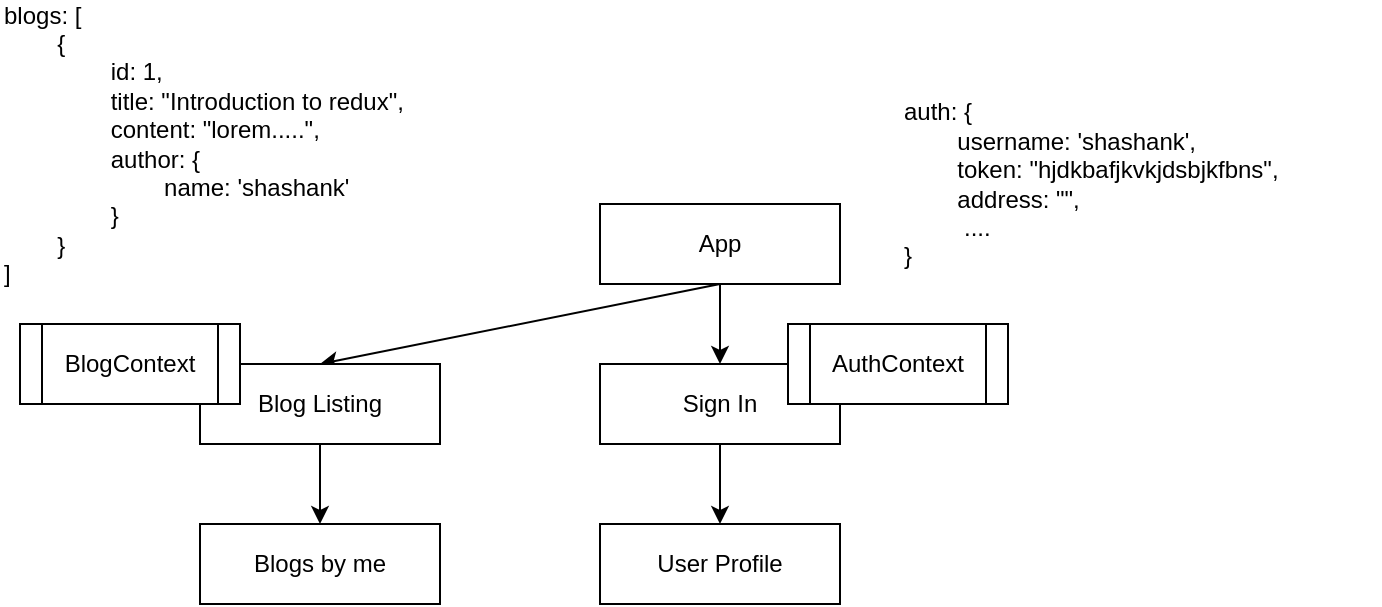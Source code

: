 <mxfile>
    <diagram id="yD0JcluMfJncaVGdkciX" name="Context usage">
        <mxGraphModel dx="851" dy="505" grid="1" gridSize="10" guides="1" tooltips="1" connect="1" arrows="1" fold="1" page="1" pageScale="1" pageWidth="827" pageHeight="1169" math="0" shadow="0">
            <root>
                <mxCell id="0"/>
                <mxCell id="1" parent="0"/>
                <mxCell id="7" style="edgeStyle=none;html=1;exitX=0.5;exitY=1;exitDx=0;exitDy=0;entryX=0.5;entryY=0;entryDx=0;entryDy=0;" parent="1" source="2" target="3" edge="1">
                    <mxGeometry relative="1" as="geometry"/>
                </mxCell>
                <mxCell id="8" style="edgeStyle=none;html=1;exitX=0.5;exitY=1;exitDx=0;exitDy=0;entryX=0.5;entryY=0;entryDx=0;entryDy=0;" parent="1" source="2" target="4" edge="1">
                    <mxGeometry relative="1" as="geometry"/>
                </mxCell>
                <mxCell id="2" value="App" style="rounded=0;whiteSpace=wrap;html=1;" parent="1" vertex="1">
                    <mxGeometry x="320" y="110" width="120" height="40" as="geometry"/>
                </mxCell>
                <mxCell id="9" style="edgeStyle=none;html=1;exitX=0.5;exitY=1;exitDx=0;exitDy=0;" parent="1" source="3" target="6" edge="1">
                    <mxGeometry relative="1" as="geometry"/>
                </mxCell>
                <mxCell id="3" value="Blog Listing" style="rounded=0;whiteSpace=wrap;html=1;" parent="1" vertex="1">
                    <mxGeometry x="120" y="190" width="120" height="40" as="geometry"/>
                </mxCell>
                <mxCell id="lRLBPtUnvedsah9ZTDWW-13" style="edgeStyle=none;html=1;exitX=0.5;exitY=1;exitDx=0;exitDy=0;entryX=0.5;entryY=0;entryDx=0;entryDy=0;" parent="1" source="4" target="lRLBPtUnvedsah9ZTDWW-12" edge="1">
                    <mxGeometry relative="1" as="geometry"/>
                </mxCell>
                <mxCell id="4" value="Sign In" style="rounded=0;whiteSpace=wrap;html=1;" parent="1" vertex="1">
                    <mxGeometry x="320" y="190" width="120" height="40" as="geometry"/>
                </mxCell>
                <mxCell id="6" value="Blogs by me" style="rounded=0;whiteSpace=wrap;html=1;" parent="1" vertex="1">
                    <mxGeometry x="120" y="270" width="120" height="40" as="geometry"/>
                </mxCell>
                <mxCell id="11" value="BlogContext" style="shape=process;whiteSpace=wrap;html=1;backgroundOutline=1;" parent="1" vertex="1">
                    <mxGeometry x="30" y="170" width="110" height="40" as="geometry"/>
                </mxCell>
                <mxCell id="12" value="AuthContext" style="shape=process;whiteSpace=wrap;html=1;backgroundOutline=1;" parent="1" vertex="1">
                    <mxGeometry x="414" y="170" width="110" height="40" as="geometry"/>
                </mxCell>
                <mxCell id="lRLBPtUnvedsah9ZTDWW-12" value="User Profile" style="rounded=0;whiteSpace=wrap;html=1;" parent="1" vertex="1">
                    <mxGeometry x="320" y="270" width="120" height="40" as="geometry"/>
                </mxCell>
                <mxCell id="p4R0jRqEWiUBCtAcRWVX-12" value="&lt;br&gt;auth: { &lt;br&gt;&lt;div&gt;&lt;span&gt;&lt;span style=&quot;white-space: pre&quot;&gt;&#9;&lt;/span&gt;username: 'shashank',&lt;/span&gt;&lt;/div&gt;&lt;div&gt;&lt;span&gt;&lt;span style=&quot;white-space: pre&quot;&gt;&#9;&lt;/span&gt;token: &quot;hjdkbafjkvkjdsbjkfbns&quot;, &lt;span style=&quot;white-space: pre&quot;&gt;&#9;&lt;/span&gt;address: &quot;&quot;,&lt;/span&gt;&lt;/div&gt;&lt;div&gt;&lt;span&gt;&lt;span style=&quot;white-space: pre&quot;&gt;&#9;&lt;/span&gt;&amp;nbsp;....&amp;nbsp;&lt;/span&gt;&lt;/div&gt;&lt;div&gt;&lt;span&gt;}&lt;/span&gt;&lt;/div&gt;&amp;nbsp;" style="text;html=1;strokeColor=none;fillColor=none;align=left;verticalAlign=middle;whiteSpace=wrap;rounded=0;" parent="1" vertex="1">
                    <mxGeometry x="470" y="50" width="240" height="100" as="geometry"/>
                </mxCell>
                <mxCell id="p4R0jRqEWiUBCtAcRWVX-13" value="blogs: [ &lt;br&gt;&lt;span style=&quot;white-space: pre&quot;&gt;&#9;&lt;/span&gt;{&amp;nbsp;&lt;br&gt;&lt;span style=&quot;white-space: pre&quot;&gt;&#9;&lt;span style=&quot;white-space: pre&quot;&gt;&#9;&lt;/span&gt;i&lt;/span&gt;d: 1,&lt;br&gt;&lt;span style=&quot;white-space: pre&quot;&gt;&lt;span style=&quot;white-space: pre&quot;&gt;&#9;&lt;/span&gt;&lt;span style=&quot;white-space: pre&quot;&gt;&#9;&lt;/span&gt;title: &quot;Introduction to redux&quot;,&lt;br&gt;&lt;span style=&quot;white-space: pre&quot;&gt;&#9;&lt;/span&gt;&lt;span style=&quot;white-space: pre&quot;&gt;&#9;&lt;/span&gt;content: &quot;lorem.....&quot;,&lt;br/&gt;&lt;/span&gt;&lt;span style=&quot;white-space: pre&quot;&gt;&#9;&lt;/span&gt;&lt;span style=&quot;white-space: pre&quot;&gt;&#9;&lt;/span&gt;author: {&lt;br&gt;&lt;span style=&quot;white-space: pre&quot;&gt;&#9;&lt;/span&gt;&lt;span style=&quot;white-space: pre&quot;&gt;&#9;&lt;span style=&quot;white-space: pre&quot;&gt;&#9;&lt;/span&gt;n&lt;/span&gt;ame: 'shashank'&lt;br&gt;&lt;span style=&quot;white-space: pre&quot;&gt;&#9;&lt;/span&gt;&lt;span style=&quot;white-space: pre&quot;&gt;&#9;&lt;/span&gt;}&lt;br&gt;&lt;span style=&quot;white-space: pre&quot;&gt;&#9;&lt;/span&gt;}&lt;br&gt;]" style="text;html=1;strokeColor=none;fillColor=none;align=left;verticalAlign=middle;whiteSpace=wrap;rounded=0;" parent="1" vertex="1">
                    <mxGeometry x="20" y="30" width="240" height="100" as="geometry"/>
                </mxCell>
            </root>
        </mxGraphModel>
    </diagram>
    <diagram name="How Redux solve store issue" id="zh--TcigUpbJnkRlwvBs">
        <mxGraphModel dx="851" dy="505" grid="1" gridSize="10" guides="1" tooltips="1" connect="1" arrows="1" fold="1" page="1" pageScale="1" pageWidth="827" pageHeight="1169" math="0" shadow="0">
            <root>
                <mxCell id="7iRfb_bBqftuR9S3EbZ1-0"/>
                <mxCell id="7iRfb_bBqftuR9S3EbZ1-1" parent="7iRfb_bBqftuR9S3EbZ1-0"/>
                <mxCell id="ZubwsTgBmsFydWhdA3Pj-0" style="edgeStyle=orthogonalEdgeStyle;rounded=1;html=1;exitX=1;exitY=0.5;exitDx=0;exitDy=0;exitPerimeter=0;entryX=0.5;entryY=0;entryDx=0;entryDy=0;" parent="7iRfb_bBqftuR9S3EbZ1-1" source="7iRfb_bBqftuR9S3EbZ1-11" target="7iRfb_bBqftuR9S3EbZ1-4" edge="1">
                    <mxGeometry relative="1" as="geometry"/>
                </mxCell>
                <mxCell id="xbex-FZQuRrAh-zFsx2j-0" style="edgeStyle=none;html=1;exitX=0;exitY=0;exitDx=0;exitDy=35;exitPerimeter=0;entryX=0;entryY=0.5;entryDx=0;entryDy=0;" edge="1" parent="7iRfb_bBqftuR9S3EbZ1-1" source="7iRfb_bBqftuR9S3EbZ1-11" target="7iRfb_bBqftuR9S3EbZ1-8">
                    <mxGeometry relative="1" as="geometry">
                        <Array as="points">
                            <mxPoint x="199" y="220"/>
                        </Array>
                    </mxGeometry>
                </mxCell>
                <mxCell id="7iRfb_bBqftuR9S3EbZ1-11" value="Auth&lt;br&gt;Blog" style="shape=cylinder3;whiteSpace=wrap;html=1;boundedLbl=1;backgroundOutline=1;size=15;" parent="7iRfb_bBqftuR9S3EbZ1-1" vertex="1">
                    <mxGeometry x="299" y="80" width="95" height="110" as="geometry"/>
                </mxCell>
                <mxCell id="7iRfb_bBqftuR9S3EbZ1-2" style="edgeStyle=none;html=1;exitX=0.5;exitY=1;exitDx=0;exitDy=0;entryX=0.5;entryY=0;entryDx=0;entryDy=0;" parent="7iRfb_bBqftuR9S3EbZ1-1" source="7iRfb_bBqftuR9S3EbZ1-4" target="7iRfb_bBqftuR9S3EbZ1-6" edge="1">
                    <mxGeometry relative="1" as="geometry"/>
                </mxCell>
                <mxCell id="7iRfb_bBqftuR9S3EbZ1-3" style="edgeStyle=none;html=1;exitX=0.5;exitY=1;exitDx=0;exitDy=0;entryX=0.5;entryY=0;entryDx=0;entryDy=0;" parent="7iRfb_bBqftuR9S3EbZ1-1" source="7iRfb_bBqftuR9S3EbZ1-4" target="7iRfb_bBqftuR9S3EbZ1-7" edge="1">
                    <mxGeometry relative="1" as="geometry"/>
                </mxCell>
                <mxCell id="7iRfb_bBqftuR9S3EbZ1-4" value="App" style="rounded=0;whiteSpace=wrap;html=1;" parent="7iRfb_bBqftuR9S3EbZ1-1" vertex="1">
                    <mxGeometry x="509" y="150" width="120" height="40" as="geometry"/>
                </mxCell>
                <mxCell id="7iRfb_bBqftuR9S3EbZ1-5" style="edgeStyle=none;html=1;exitX=0.5;exitY=1;exitDx=0;exitDy=0;" parent="7iRfb_bBqftuR9S3EbZ1-1" source="7iRfb_bBqftuR9S3EbZ1-6" target="7iRfb_bBqftuR9S3EbZ1-8" edge="1">
                    <mxGeometry relative="1" as="geometry"/>
                </mxCell>
                <mxCell id="7iRfb_bBqftuR9S3EbZ1-6" value="Blog Listing" style="rounded=0;whiteSpace=wrap;html=1;" parent="7iRfb_bBqftuR9S3EbZ1-1" vertex="1">
                    <mxGeometry x="309" y="230" width="120" height="40" as="geometry"/>
                </mxCell>
                <mxCell id="7iRfb_bBqftuR9S3EbZ1-7" value="Sign In" style="rounded=0;whiteSpace=wrap;html=1;" parent="7iRfb_bBqftuR9S3EbZ1-1" vertex="1">
                    <mxGeometry x="509" y="230" width="120" height="40" as="geometry"/>
                </mxCell>
                <mxCell id="7iRfb_bBqftuR9S3EbZ1-8" value="Blogs by me" style="rounded=0;whiteSpace=wrap;html=1;" parent="7iRfb_bBqftuR9S3EbZ1-1" vertex="1">
                    <mxGeometry x="309" y="310" width="120" height="40" as="geometry"/>
                </mxCell>
                <mxCell id="eWKDGSZMoxCNP_2-uGjz-0" style="edgeStyle=none;html=1;exitX=0.5;exitY=1;exitDx=0;exitDy=0;entryX=0.5;entryY=0;entryDx=0;entryDy=0;" parent="7iRfb_bBqftuR9S3EbZ1-1" target="eWKDGSZMoxCNP_2-uGjz-1" edge="1">
                    <mxGeometry relative="1" as="geometry">
                        <mxPoint x="569" y="270" as="sourcePoint"/>
                    </mxGeometry>
                </mxCell>
                <mxCell id="eWKDGSZMoxCNP_2-uGjz-1" value="User Profile" style="rounded=0;whiteSpace=wrap;html=1;" parent="7iRfb_bBqftuR9S3EbZ1-1" vertex="1">
                    <mxGeometry x="509" y="310" width="120" height="40" as="geometry"/>
                </mxCell>
                <mxCell id="dh9OwBgrZdDnEzggZ3uR-0" value="Redux" style="text;html=1;strokeColor=none;fillColor=none;align=center;verticalAlign=middle;whiteSpace=wrap;rounded=0;" parent="7iRfb_bBqftuR9S3EbZ1-1" vertex="1">
                    <mxGeometry x="326.5" y="80" width="40" height="20" as="geometry"/>
                </mxCell>
            </root>
        </mxGraphModel>
    </diagram>
    <diagram name="How to connect to redex" id="c1MyETfrENRX28M9S0fc">
        <mxGraphModel dx="851" dy="505" grid="1" gridSize="10" guides="1" tooltips="1" connect="1" arrows="1" fold="1" page="1" pageScale="1" pageWidth="827" pageHeight="1169" math="0" shadow="0">
            <root>
                <mxCell id="j4FDjn0cC7OY15MsiAPq-0"/>
                <mxCell id="j4FDjn0cC7OY15MsiAPq-1" parent="j4FDjn0cC7OY15MsiAPq-0"/>
                <mxCell id="j4FDjn0cC7OY15MsiAPq-2" value="Auth&lt;br&gt;Blog" style="shape=cylinder3;whiteSpace=wrap;html=1;boundedLbl=1;backgroundOutline=1;size=15;" parent="j4FDjn0cC7OY15MsiAPq-1" vertex="1">
                    <mxGeometry x="110" y="10" width="95" height="110" as="geometry"/>
                </mxCell>
                <mxCell id="j4FDjn0cC7OY15MsiAPq-3" style="edgeStyle=none;html=1;exitX=0.5;exitY=1;exitDx=0;exitDy=0;entryX=0.5;entryY=0;entryDx=0;entryDy=0;" parent="j4FDjn0cC7OY15MsiAPq-1" source="j4FDjn0cC7OY15MsiAPq-5" target="j4FDjn0cC7OY15MsiAPq-7" edge="1">
                    <mxGeometry relative="1" as="geometry"/>
                </mxCell>
                <mxCell id="j4FDjn0cC7OY15MsiAPq-4" style="edgeStyle=none;html=1;exitX=0.5;exitY=1;exitDx=0;exitDy=0;entryX=0.5;entryY=0;entryDx=0;entryDy=0;" parent="j4FDjn0cC7OY15MsiAPq-1" source="j4FDjn0cC7OY15MsiAPq-5" target="j4FDjn0cC7OY15MsiAPq-8" edge="1">
                    <mxGeometry relative="1" as="geometry"/>
                </mxCell>
                <mxCell id="j4FDjn0cC7OY15MsiAPq-5" value="App" style="rounded=0;whiteSpace=wrap;html=1;" parent="j4FDjn0cC7OY15MsiAPq-1" vertex="1">
                    <mxGeometry x="320" y="80" width="120" height="40" as="geometry"/>
                </mxCell>
                <mxCell id="j4FDjn0cC7OY15MsiAPq-6" style="edgeStyle=none;html=1;exitX=0.5;exitY=1;exitDx=0;exitDy=0;" parent="j4FDjn0cC7OY15MsiAPq-1" source="j4FDjn0cC7OY15MsiAPq-7" target="j4FDjn0cC7OY15MsiAPq-9" edge="1">
                    <mxGeometry relative="1" as="geometry"/>
                </mxCell>
                <mxCell id="j4FDjn0cC7OY15MsiAPq-7" value="Blog Listing" style="rounded=0;whiteSpace=wrap;html=1;" parent="j4FDjn0cC7OY15MsiAPq-1" vertex="1">
                    <mxGeometry x="120" y="160" width="120" height="40" as="geometry"/>
                </mxCell>
                <mxCell id="j4FDjn0cC7OY15MsiAPq-8" value="Sign In" style="rounded=0;whiteSpace=wrap;html=1;" parent="j4FDjn0cC7OY15MsiAPq-1" vertex="1">
                    <mxGeometry x="320" y="160" width="120" height="40" as="geometry"/>
                </mxCell>
                <mxCell id="j4FDjn0cC7OY15MsiAPq-9" value="Blogs by me" style="rounded=0;whiteSpace=wrap;html=1;" parent="j4FDjn0cC7OY15MsiAPq-1" vertex="1">
                    <mxGeometry x="120" y="240" width="120" height="40" as="geometry"/>
                </mxCell>
                <mxCell id="j4FDjn0cC7OY15MsiAPq-10" style="edgeStyle=none;html=1;exitX=0.5;exitY=1;exitDx=0;exitDy=0;entryX=0.5;entryY=0;entryDx=0;entryDy=0;" parent="j4FDjn0cC7OY15MsiAPq-1" target="j4FDjn0cC7OY15MsiAPq-11" edge="1">
                    <mxGeometry relative="1" as="geometry">
                        <mxPoint x="380" y="200" as="sourcePoint"/>
                    </mxGeometry>
                </mxCell>
                <mxCell id="j4FDjn0cC7OY15MsiAPq-11" value="User Profile" style="rounded=0;whiteSpace=wrap;html=1;" parent="j4FDjn0cC7OY15MsiAPq-1" vertex="1">
                    <mxGeometry x="320" y="240" width="120" height="40" as="geometry"/>
                </mxCell>
                <mxCell id="j4FDjn0cC7OY15MsiAPq-12" value="Redux" style="text;html=1;strokeColor=none;fillColor=none;align=center;verticalAlign=middle;whiteSpace=wrap;rounded=0;" parent="j4FDjn0cC7OY15MsiAPq-1" vertex="1">
                    <mxGeometry x="137.5" y="10" width="40" height="30" as="geometry"/>
                </mxCell>
                <mxCell id="yKF36tm-rUcD50J974y8-1" value="REACT COMPONENT" style="rounded=0;whiteSpace=wrap;html=1;" parent="j4FDjn0cC7OY15MsiAPq-1" vertex="1">
                    <mxGeometry x="560" y="40" width="160" height="40" as="geometry"/>
                </mxCell>
                <mxCell id="yKF36tm-rUcD50J974y8-8" style="edgeStyle=none;html=1;exitX=0;exitY=0.5;exitDx=0;exitDy=0;entryX=1;entryY=0.5;entryDx=0;entryDy=0;entryPerimeter=0;" parent="j4FDjn0cC7OY15MsiAPq-1" source="yKF36tm-rUcD50J974y8-6" target="j4FDjn0cC7OY15MsiAPq-2" edge="1">
                    <mxGeometry relative="1" as="geometry"/>
                </mxCell>
                <mxCell id="yKF36tm-rUcD50J974y8-9" style="edgeStyle=none;html=1;exitX=1;exitY=0.5;exitDx=0;exitDy=0;entryX=0;entryY=0.5;entryDx=0;entryDy=0;" parent="j4FDjn0cC7OY15MsiAPq-1" source="yKF36tm-rUcD50J974y8-6" target="yKF36tm-rUcD50J974y8-1" edge="1">
                    <mxGeometry relative="1" as="geometry"/>
                </mxCell>
                <mxCell id="yKF36tm-rUcD50J974y8-6" value="react-redux" style="shape=process;whiteSpace=wrap;html=1;backgroundOutline=1;" parent="j4FDjn0cC7OY15MsiAPq-1" vertex="1">
                    <mxGeometry x="320" y="10" width="130" height="40" as="geometry"/>
                </mxCell>
                <mxCell id="yKF36tm-rUcD50J974y8-12" style="edgeStyle=orthogonalEdgeStyle;html=1;exitX=0.5;exitY=1;exitDx=0;exitDy=0;entryX=0;entryY=0.5;entryDx=0;entryDy=0;rounded=1;" parent="j4FDjn0cC7OY15MsiAPq-1" source="yKF36tm-rUcD50J974y8-10" target="yKF36tm-rUcD50J974y8-11" edge="1">
                    <mxGeometry relative="1" as="geometry"/>
                </mxCell>
                <mxCell id="yKF36tm-rUcD50J974y8-14" style="edgeStyle=orthogonalEdgeStyle;rounded=1;html=1;exitX=0.5;exitY=1;exitDx=0;exitDy=0;entryX=0;entryY=0.5;entryDx=0;entryDy=0;" parent="j4FDjn0cC7OY15MsiAPq-1" source="yKF36tm-rUcD50J974y8-10" target="yKF36tm-rUcD50J974y8-13" edge="1">
                    <mxGeometry relative="1" as="geometry"/>
                </mxCell>
                <mxCell id="yKF36tm-rUcD50J974y8-16" style="edgeStyle=orthogonalEdgeStyle;rounded=1;html=1;exitX=0.5;exitY=1;exitDx=0;exitDy=0;entryX=0;entryY=0.5;entryDx=0;entryDy=0;" parent="j4FDjn0cC7OY15MsiAPq-1" source="yKF36tm-rUcD50J974y8-10" target="yKF36tm-rUcD50J974y8-15" edge="1">
                    <mxGeometry relative="1" as="geometry"/>
                </mxCell>
                <mxCell id="yKF36tm-rUcD50J974y8-10" value="react-redux" style="shape=process;whiteSpace=wrap;html=1;backgroundOutline=1;" parent="j4FDjn0cC7OY15MsiAPq-1" vertex="1">
                    <mxGeometry x="480" y="160" width="130" height="40" as="geometry"/>
                </mxCell>
                <mxCell id="yKF36tm-rUcD50J974y8-11" value="Provider" style="rounded=0;whiteSpace=wrap;html=1;" parent="j4FDjn0cC7OY15MsiAPq-1" vertex="1">
                    <mxGeometry x="600" y="240" width="120" height="40" as="geometry"/>
                </mxCell>
                <mxCell id="yKF36tm-rUcD50J974y8-13" value="connect" style="rounded=0;whiteSpace=wrap;html=1;" parent="j4FDjn0cC7OY15MsiAPq-1" vertex="1">
                    <mxGeometry x="600" y="320" width="120" height="40" as="geometry"/>
                </mxCell>
                <mxCell id="yKF36tm-rUcD50J974y8-15" value="useSelector, useDispatch" style="rounded=0;whiteSpace=wrap;html=1;" parent="j4FDjn0cC7OY15MsiAPq-1" vertex="1">
                    <mxGeometry x="600" y="400" width="120" height="40" as="geometry"/>
                </mxCell>
            </root>
        </mxGraphModel>
    </diagram>
    <diagram id="nDEqROlR9MzsgdY38wOO" name="React-redux mindset">
        <mxGraphModel dx="851" dy="505" grid="1" gridSize="10" guides="1" tooltips="1" connect="1" arrows="1" fold="1" page="1" pageScale="1" pageWidth="827" pageHeight="1169" math="0" shadow="0">
            <root>
                <mxCell id="LrBy1xGB4f3nlDIgwi8j-0"/>
                <mxCell id="LrBy1xGB4f3nlDIgwi8j-1" parent="LrBy1xGB4f3nlDIgwi8j-0"/>
                <mxCell id="LrBy1xGB4f3nlDIgwi8j-4" value="Subscription of data" style="edgeStyle=orthogonalEdgeStyle;rounded=1;html=1;exitX=0.5;exitY=1;exitDx=0;exitDy=0;exitPerimeter=0;entryX=1;entryY=0.5;entryDx=0;entryDy=0;" parent="LrBy1xGB4f3nlDIgwi8j-1" source="LrBy1xGB4f3nlDIgwi8j-2" target="LrBy1xGB4f3nlDIgwi8j-3" edge="1">
                    <mxGeometry x="-0.176" relative="1" as="geometry">
                        <mxPoint as="offset"/>
                    </mxGeometry>
                </mxCell>
                <mxCell id="LrBy1xGB4f3nlDIgwi8j-2" value="redux" style="shape=cylinder3;whiteSpace=wrap;html=1;boundedLbl=1;backgroundOutline=1;size=15;" parent="LrBy1xGB4f3nlDIgwi8j-1" vertex="1">
                    <mxGeometry x="320" y="80" width="60" height="80" as="geometry"/>
                </mxCell>
                <mxCell id="LrBy1xGB4f3nlDIgwi8j-3" value="User Profile" style="rounded=0;whiteSpace=wrap;html=1;" parent="LrBy1xGB4f3nlDIgwi8j-1" vertex="1">
                    <mxGeometry x="160" y="240" width="120" height="40" as="geometry"/>
                </mxCell>
                <mxCell id="LrBy1xGB4f3nlDIgwi8j-6" value="state.auth" style="text;html=1;strokeColor=none;fillColor=none;align=center;verticalAlign=middle;whiteSpace=wrap;rounded=0;" parent="LrBy1xGB4f3nlDIgwi8j-1" vertex="1">
                    <mxGeometry x="290" y="260" width="40" height="20" as="geometry"/>
                </mxCell>
                <mxCell id="LrBy1xGB4f3nlDIgwi8j-7" value="connect" style="text;html=1;strokeColor=none;fillColor=none;align=center;verticalAlign=middle;whiteSpace=wrap;rounded=0;" parent="LrBy1xGB4f3nlDIgwi8j-1" vertex="1">
                    <mxGeometry x="270" y="190" width="40" height="20" as="geometry"/>
                </mxCell>
                <mxCell id="LrBy1xGB4f3nlDIgwi8j-9" value="Subscription of data" style="edgeStyle=orthogonalEdgeStyle;rounded=1;html=1;exitX=0.5;exitY=1;exitDx=0;exitDy=0;exitPerimeter=0;entryX=1;entryY=0.5;entryDx=0;entryDy=0;" parent="LrBy1xGB4f3nlDIgwi8j-1" source="LrBy1xGB4f3nlDIgwi8j-10" target="LrBy1xGB4f3nlDIgwi8j-11" edge="1">
                    <mxGeometry x="-0.176" relative="1" as="geometry">
                        <mxPoint as="offset"/>
                    </mxGeometry>
                </mxCell>
                <mxCell id="LrBy1xGB4f3nlDIgwi8j-10" value="redux" style="shape=cylinder3;whiteSpace=wrap;html=1;boundedLbl=1;backgroundOutline=1;size=15;" parent="LrBy1xGB4f3nlDIgwi8j-1" vertex="1">
                    <mxGeometry x="310" y="385" width="60" height="80" as="geometry"/>
                </mxCell>
                <mxCell id="LrBy1xGB4f3nlDIgwi8j-15" value="dispatch an action" style="edgeStyle=orthogonalEdgeStyle;rounded=1;html=1;entryX=0.5;entryY=1;entryDx=0;entryDy=0;exitX=0.5;exitY=0;exitDx=0;exitDy=0;" parent="LrBy1xGB4f3nlDIgwi8j-1" source="LrBy1xGB4f3nlDIgwi8j-11" target="duTLPk4g3dmV6mUp_pbs-0" edge="1">
                    <mxGeometry x="-0.591" relative="1" as="geometry">
                        <mxPoint as="offset"/>
                    </mxGeometry>
                </mxCell>
                <mxCell id="LrBy1xGB4f3nlDIgwi8j-11" value="User Profile" style="rounded=0;whiteSpace=wrap;html=1;" parent="LrBy1xGB4f3nlDIgwi8j-1" vertex="1">
                    <mxGeometry x="150" y="545" width="120" height="40" as="geometry"/>
                </mxCell>
                <mxCell id="LrBy1xGB4f3nlDIgwi8j-12" value="state = {&lt;br&gt;&lt;span style=&quot;white-space: pre&quot;&gt;&#9;&lt;/span&gt;auth: { &lt;br&gt;&lt;div&gt;&lt;span&gt;&lt;span style=&quot;white-space: pre&quot;&gt;&#9;&lt;/span&gt;&lt;span style=&quot;white-space: pre&quot;&gt;&#9;&lt;/span&gt;username: 'shashank',&lt;/span&gt;&lt;/div&gt;&lt;div&gt;&lt;span&gt;&lt;span style=&quot;white-space: pre&quot;&gt;&#9;&lt;/span&gt;&lt;span style=&quot;white-space: pre&quot;&gt;&#9;&lt;/span&gt;token: &quot;hjdkbafjkvkjdsbjkfbns&quot;, &lt;span style=&quot;white-space: pre&quot;&gt;&#9;&lt;/span&gt;&lt;span style=&quot;white-space: pre&quot;&gt;&#9;&lt;/span&gt;address: &quot;&quot;,&lt;/span&gt;&lt;/div&gt;&lt;div&gt;&lt;span&gt;&lt;span style=&quot;white-space: pre&quot;&gt;&#9;&lt;/span&gt;&lt;span style=&quot;white-space: pre&quot;&gt;&#9;&lt;/span&gt;&amp;nbsp;....&amp;nbsp;&lt;/span&gt;&lt;/div&gt;&lt;div&gt;&lt;span&gt;&lt;span style=&quot;white-space: pre&quot;&gt;&#9;&lt;/span&gt;},&lt;/span&gt;&lt;/div&gt;&lt;span style=&quot;white-space: pre&quot;&gt;&#9;&lt;/span&gt;blogs: [{}, {}]&amp;nbsp;&amp;nbsp;&lt;br&gt;}&amp;nbsp;" style="text;html=1;strokeColor=none;fillColor=none;align=left;verticalAlign=middle;whiteSpace=wrap;rounded=0;" parent="LrBy1xGB4f3nlDIgwi8j-1" vertex="1">
                    <mxGeometry x="420" y="230" width="240" height="150" as="geometry"/>
                </mxCell>
                <mxCell id="LrBy1xGB4f3nlDIgwi8j-13" value="state.auth" style="text;html=1;strokeColor=none;fillColor=none;align=center;verticalAlign=middle;whiteSpace=wrap;rounded=0;" parent="LrBy1xGB4f3nlDIgwi8j-1" vertex="1">
                    <mxGeometry x="280" y="565" width="40" height="20" as="geometry"/>
                </mxCell>
                <mxCell id="LrBy1xGB4f3nlDIgwi8j-14" value="connect" style="text;html=1;strokeColor=none;fillColor=none;align=center;verticalAlign=middle;whiteSpace=wrap;rounded=0;" parent="LrBy1xGB4f3nlDIgwi8j-1" vertex="1">
                    <mxGeometry x="260" y="495" width="40" height="20" as="geometry"/>
                </mxCell>
                <mxCell id="LrBy1xGB4f3nlDIgwi8j-16" value="{type: &quot;update address&quot;, data: &quot;updated address&quot;}" style="shape=parallelogram;perimeter=parallelogramPerimeter;whiteSpace=wrap;html=1;fixedSize=1;spacingTop=0;spacingLeft=16;" parent="LrBy1xGB4f3nlDIgwi8j-1" vertex="1">
                    <mxGeometry x="40" y="440" width="220" height="55" as="geometry"/>
                </mxCell>
                <mxCell id="LrBy1xGB4f3nlDIgwi8j-17" value="action" style="text;html=1;strokeColor=none;fillColor=none;align=center;verticalAlign=middle;whiteSpace=wrap;rounded=0;" parent="LrBy1xGB4f3nlDIgwi8j-1" vertex="1">
                    <mxGeometry x="50" y="415" width="40" height="20" as="geometry"/>
                </mxCell>
                <mxCell id="duTLPk4g3dmV6mUp_pbs-4" value="update" style="edgeStyle=orthogonalEdgeStyle;rounded=1;html=1;exitX=1;exitY=0.5;exitDx=0;exitDy=0;entryX=0;entryY=0.5;entryDx=0;entryDy=0;entryPerimeter=0;" parent="LrBy1xGB4f3nlDIgwi8j-1" source="duTLPk4g3dmV6mUp_pbs-0" target="LrBy1xGB4f3nlDIgwi8j-10" edge="1">
                    <mxGeometry relative="1" as="geometry"/>
                </mxCell>
                <mxCell id="duTLPk4g3dmV6mUp_pbs-0" value="reducer" style="shape=process;whiteSpace=wrap;html=1;backgroundOutline=1;align=center;" parent="LrBy1xGB4f3nlDIgwi8j-1" vertex="1">
                    <mxGeometry x="140" y="360" width="120" height="40" as="geometry"/>
                </mxCell>
            </root>
        </mxGraphModel>
    </diagram>
    <diagram id="o6Mduu1OejS50z5wgFjm" name="Subcribe data from redux store">
        <mxGraphModel dx="851" dy="505" grid="1" gridSize="10" guides="1" tooltips="1" connect="1" arrows="1" fold="1" page="1" pageScale="1" pageWidth="827" pageHeight="1169" math="0" shadow="0">
            <root>
                <mxCell id="krdxXRE0sqVv24yBQV7F-0"/>
                <mxCell id="krdxXRE0sqVv24yBQV7F-1" parent="krdxXRE0sqVv24yBQV7F-0"/>
                <mxCell id="krdxXRE0sqVv24yBQV7F-4" style="edgeStyle=none;html=1;exitX=0.5;exitY=1;exitDx=0;exitDy=0;" parent="krdxXRE0sqVv24yBQV7F-1" source="krdxXRE0sqVv24yBQV7F-2" target="krdxXRE0sqVv24yBQV7F-3" edge="1">
                    <mxGeometry relative="1" as="geometry"/>
                </mxCell>
                <mxCell id="krdxXRE0sqVv24yBQV7F-2" value="connect from react-redux in component" style="rounded=0;whiteSpace=wrap;html=1;" parent="krdxXRE0sqVv24yBQV7F-1" vertex="1">
                    <mxGeometry x="80" y="80" width="680" height="40" as="geometry"/>
                </mxCell>
                <mxCell id="krdxXRE0sqVv24yBQV7F-6" style="edgeStyle=none;html=1;exitX=0.5;exitY=1;exitDx=0;exitDy=0;" parent="krdxXRE0sqVv24yBQV7F-1" source="krdxXRE0sqVv24yBQV7F-3" target="krdxXRE0sqVv24yBQV7F-5" edge="1">
                    <mxGeometry relative="1" as="geometry"/>
                </mxCell>
                <mxCell id="krdxXRE0sqVv24yBQV7F-3" value="create a method which will connect redux store data and pass data as props to the component." style="rounded=0;whiteSpace=wrap;html=1;" parent="krdxXRE0sqVv24yBQV7F-1" vertex="1">
                    <mxGeometry x="80" y="160" width="680" height="40" as="geometry"/>
                </mxCell>
                <mxCell id="A3Uz8PDZTzvtql-cUdMj-2" style="edgeStyle=none;html=1;exitX=0.5;exitY=1;exitDx=0;exitDy=0;entryX=0.5;entryY=0;entryDx=0;entryDy=0;" edge="1" parent="krdxXRE0sqVv24yBQV7F-1" source="krdxXRE0sqVv24yBQV7F-5" target="A3Uz8PDZTzvtql-cUdMj-1">
                    <mxGeometry relative="1" as="geometry"/>
                </mxCell>
                <mxCell id="krdxXRE0sqVv24yBQV7F-5" value="export connect method with mapStateToProps as it's first argument and pass the component as it's currying argument" style="rounded=0;whiteSpace=wrap;html=1;" parent="krdxXRE0sqVv24yBQV7F-1" vertex="1">
                    <mxGeometry x="80" y="240" width="680" height="40" as="geometry"/>
                </mxCell>
                <mxCell id="A3Uz8PDZTzvtql-cUdMj-0" value="mapStateToProps" style="text;html=1;strokeColor=none;fillColor=none;align=center;verticalAlign=middle;whiteSpace=wrap;rounded=0;" vertex="1" parent="krdxXRE0sqVv24yBQV7F-1">
                    <mxGeometry x="74" y="140" width="110" height="20" as="geometry"/>
                </mxCell>
                <mxCell id="A3Uz8PDZTzvtql-cUdMj-1" value="To access the data returned from mapStateToProps is now avaliable using component's props" style="rounded=0;whiteSpace=wrap;html=1;" vertex="1" parent="krdxXRE0sqVv24yBQV7F-1">
                    <mxGeometry x="80" y="320" width="680" height="40" as="geometry"/>
                </mxCell>
            </root>
        </mxGraphModel>
    </diagram>
    <diagram name="How to manipulation redux store data" id="Huwvi8vs96dmZy7xB3yM">
        <mxGraphModel dx="851" dy="505" grid="1" gridSize="10" guides="1" tooltips="1" connect="1" arrows="1" fold="1" page="1" pageScale="1" pageWidth="827" pageHeight="1169" math="0" shadow="0">
            <root>
                <mxCell id="Hn-L5KtVW2KLSrkSzdSR-0"/>
                <mxCell id="Hn-L5KtVW2KLSrkSzdSR-1" parent="Hn-L5KtVW2KLSrkSzdSR-0"/>
                <mxCell id="GtV7Lh20gA7DpLi4Etgh-4" value="" style="whiteSpace=wrap;html=1;aspect=fixed;" vertex="1" parent="Hn-L5KtVW2KLSrkSzdSR-1">
                    <mxGeometry x="40" y="60" width="230" height="230" as="geometry"/>
                </mxCell>
                <mxCell id="GtV7Lh20gA7DpLi4Etgh-1" style="edgeStyle=none;html=1;exitX=0.5;exitY=1;exitDx=0;exitDy=0;entryX=0.5;entryY=0;entryDx=0;entryDy=0;" edge="1" parent="Hn-L5KtVW2KLSrkSzdSR-1" source="Hn-L5KtVW2KLSrkSzdSR-3" target="GtV7Lh20gA7DpLi4Etgh-0">
                    <mxGeometry relative="1" as="geometry"/>
                </mxCell>
                <mxCell id="Hn-L5KtVW2KLSrkSzdSR-3" value="Create a unique actionType for the purpose (Manipulating data)" style="rounded=0;whiteSpace=wrap;html=1;" vertex="1" parent="Hn-L5KtVW2KLSrkSzdSR-1">
                    <mxGeometry x="80" y="80" width="680" height="40" as="geometry"/>
                </mxCell>
                <mxCell id="GtV7Lh20gA7DpLi4Etgh-3" style="edgeStyle=none;html=1;exitX=0.5;exitY=1;exitDx=0;exitDy=0;" edge="1" parent="Hn-L5KtVW2KLSrkSzdSR-1" source="GtV7Lh20gA7DpLi4Etgh-0" target="GtV7Lh20gA7DpLi4Etgh-2">
                    <mxGeometry relative="1" as="geometry"/>
                </mxCell>
                <mxCell id="GtV7Lh20gA7DpLi4Etgh-0" value="Register actionType in reducer (Add a switch case)" style="rounded=0;whiteSpace=wrap;html=1;" vertex="1" parent="Hn-L5KtVW2KLSrkSzdSR-1">
                    <mxGeometry x="80" y="160" width="680" height="40" as="geometry"/>
                </mxCell>
                <mxCell id="GtV7Lh20gA7DpLi4Etgh-7" style="edgeStyle=none;html=1;exitX=0.5;exitY=1;exitDx=0;exitDy=0;entryX=0.5;entryY=0;entryDx=0;entryDy=0;" edge="1" parent="Hn-L5KtVW2KLSrkSzdSR-1" source="GtV7Lh20gA7DpLi4Etgh-2" target="GtV7Lh20gA7DpLi4Etgh-6">
                    <mxGeometry relative="1" as="geometry"/>
                </mxCell>
                <mxCell id="GtV7Lh20gA7DpLi4Etgh-2" value="Perform operation (logic) on the given actionType registered on the reducer. Resulting update in the store's data" style="rounded=0;whiteSpace=wrap;html=1;" vertex="1" parent="Hn-L5KtVW2KLSrkSzdSR-1">
                    <mxGeometry x="80" y="240" width="680" height="40" as="geometry"/>
                </mxCell>
                <mxCell id="GtV7Lh20gA7DpLi4Etgh-5" value="Redux store" style="text;html=1;strokeColor=none;fillColor=none;align=center;verticalAlign=middle;whiteSpace=wrap;rounded=0;" vertex="1" parent="Hn-L5KtVW2KLSrkSzdSR-1">
                    <mxGeometry x="40" y="60" width="100" height="20" as="geometry"/>
                </mxCell>
                <mxCell id="GtV7Lh20gA7DpLi4Etgh-9" style="edgeStyle=none;html=1;exitX=0.5;exitY=1;exitDx=0;exitDy=0;entryX=0.5;entryY=0;entryDx=0;entryDy=0;" edge="1" parent="Hn-L5KtVW2KLSrkSzdSR-1" source="GtV7Lh20gA7DpLi4Etgh-6" target="GtV7Lh20gA7DpLi4Etgh-8">
                    <mxGeometry relative="1" as="geometry"/>
                </mxCell>
                <mxCell id="GtV7Lh20gA7DpLi4Etgh-6" value="import connect from react-redux and export it along with component as it's currying argument" style="rounded=0;whiteSpace=wrap;html=1;" vertex="1" parent="Hn-L5KtVW2KLSrkSzdSR-1">
                    <mxGeometry x="80" y="320" width="680" height="40" as="geometry"/>
                </mxCell>
                <mxCell id="GtV7Lh20gA7DpLi4Etgh-11" style="edgeStyle=none;html=1;exitX=0.5;exitY=1;exitDx=0;exitDy=0;entryX=0.5;entryY=0;entryDx=0;entryDy=0;" edge="1" parent="Hn-L5KtVW2KLSrkSzdSR-1" source="GtV7Lh20gA7DpLi4Etgh-8" target="GtV7Lh20gA7DpLi4Etgh-10">
                    <mxGeometry relative="1" as="geometry"/>
                </mxCell>
                <mxCell id="GtV7Lh20gA7DpLi4Etgh-8" value="create mapDispatchToProps function &amp;amp; pass it as 2nd argunment to connect" style="rounded=0;whiteSpace=wrap;html=1;" vertex="1" parent="Hn-L5KtVW2KLSrkSzdSR-1">
                    <mxGeometry x="80" y="400" width="680" height="40" as="geometry"/>
                </mxCell>
                <mxCell id="GtV7Lh20gA7DpLi4Etgh-13" style="edgeStyle=none;html=1;exitX=0.5;exitY=1;exitDx=0;exitDy=0;entryX=0.5;entryY=0;entryDx=0;entryDy=0;" edge="1" parent="Hn-L5KtVW2KLSrkSzdSR-1" source="GtV7Lh20gA7DpLi4Etgh-10" target="GtV7Lh20gA7DpLi4Etgh-12">
                    <mxGeometry relative="1" as="geometry"/>
                </mxCell>
                <mxCell id="GtV7Lh20gA7DpLi4Etgh-10" value="mapDispatchToProps will return Object of funcations. This functions will trigger dispatch method with actionType along with data passed to it." style="rounded=0;whiteSpace=wrap;html=1;spacing=4;" vertex="1" parent="Hn-L5KtVW2KLSrkSzdSR-1">
                    <mxGeometry x="80" y="480" width="680" height="40" as="geometry"/>
                </mxCell>
                <mxCell id="GtV7Lh20gA7DpLi4Etgh-12" value="Access this custom create function from mapDispatchToProps inside Component using props &amp;amp; invoke it." style="rounded=0;whiteSpace=wrap;html=1;spacing=4;" vertex="1" parent="Hn-L5KtVW2KLSrkSzdSR-1">
                    <mxGeometry x="80" y="560" width="680" height="40" as="geometry"/>
                </mxCell>
            </root>
        </mxGraphModel>
    </diagram>
</mxfile>